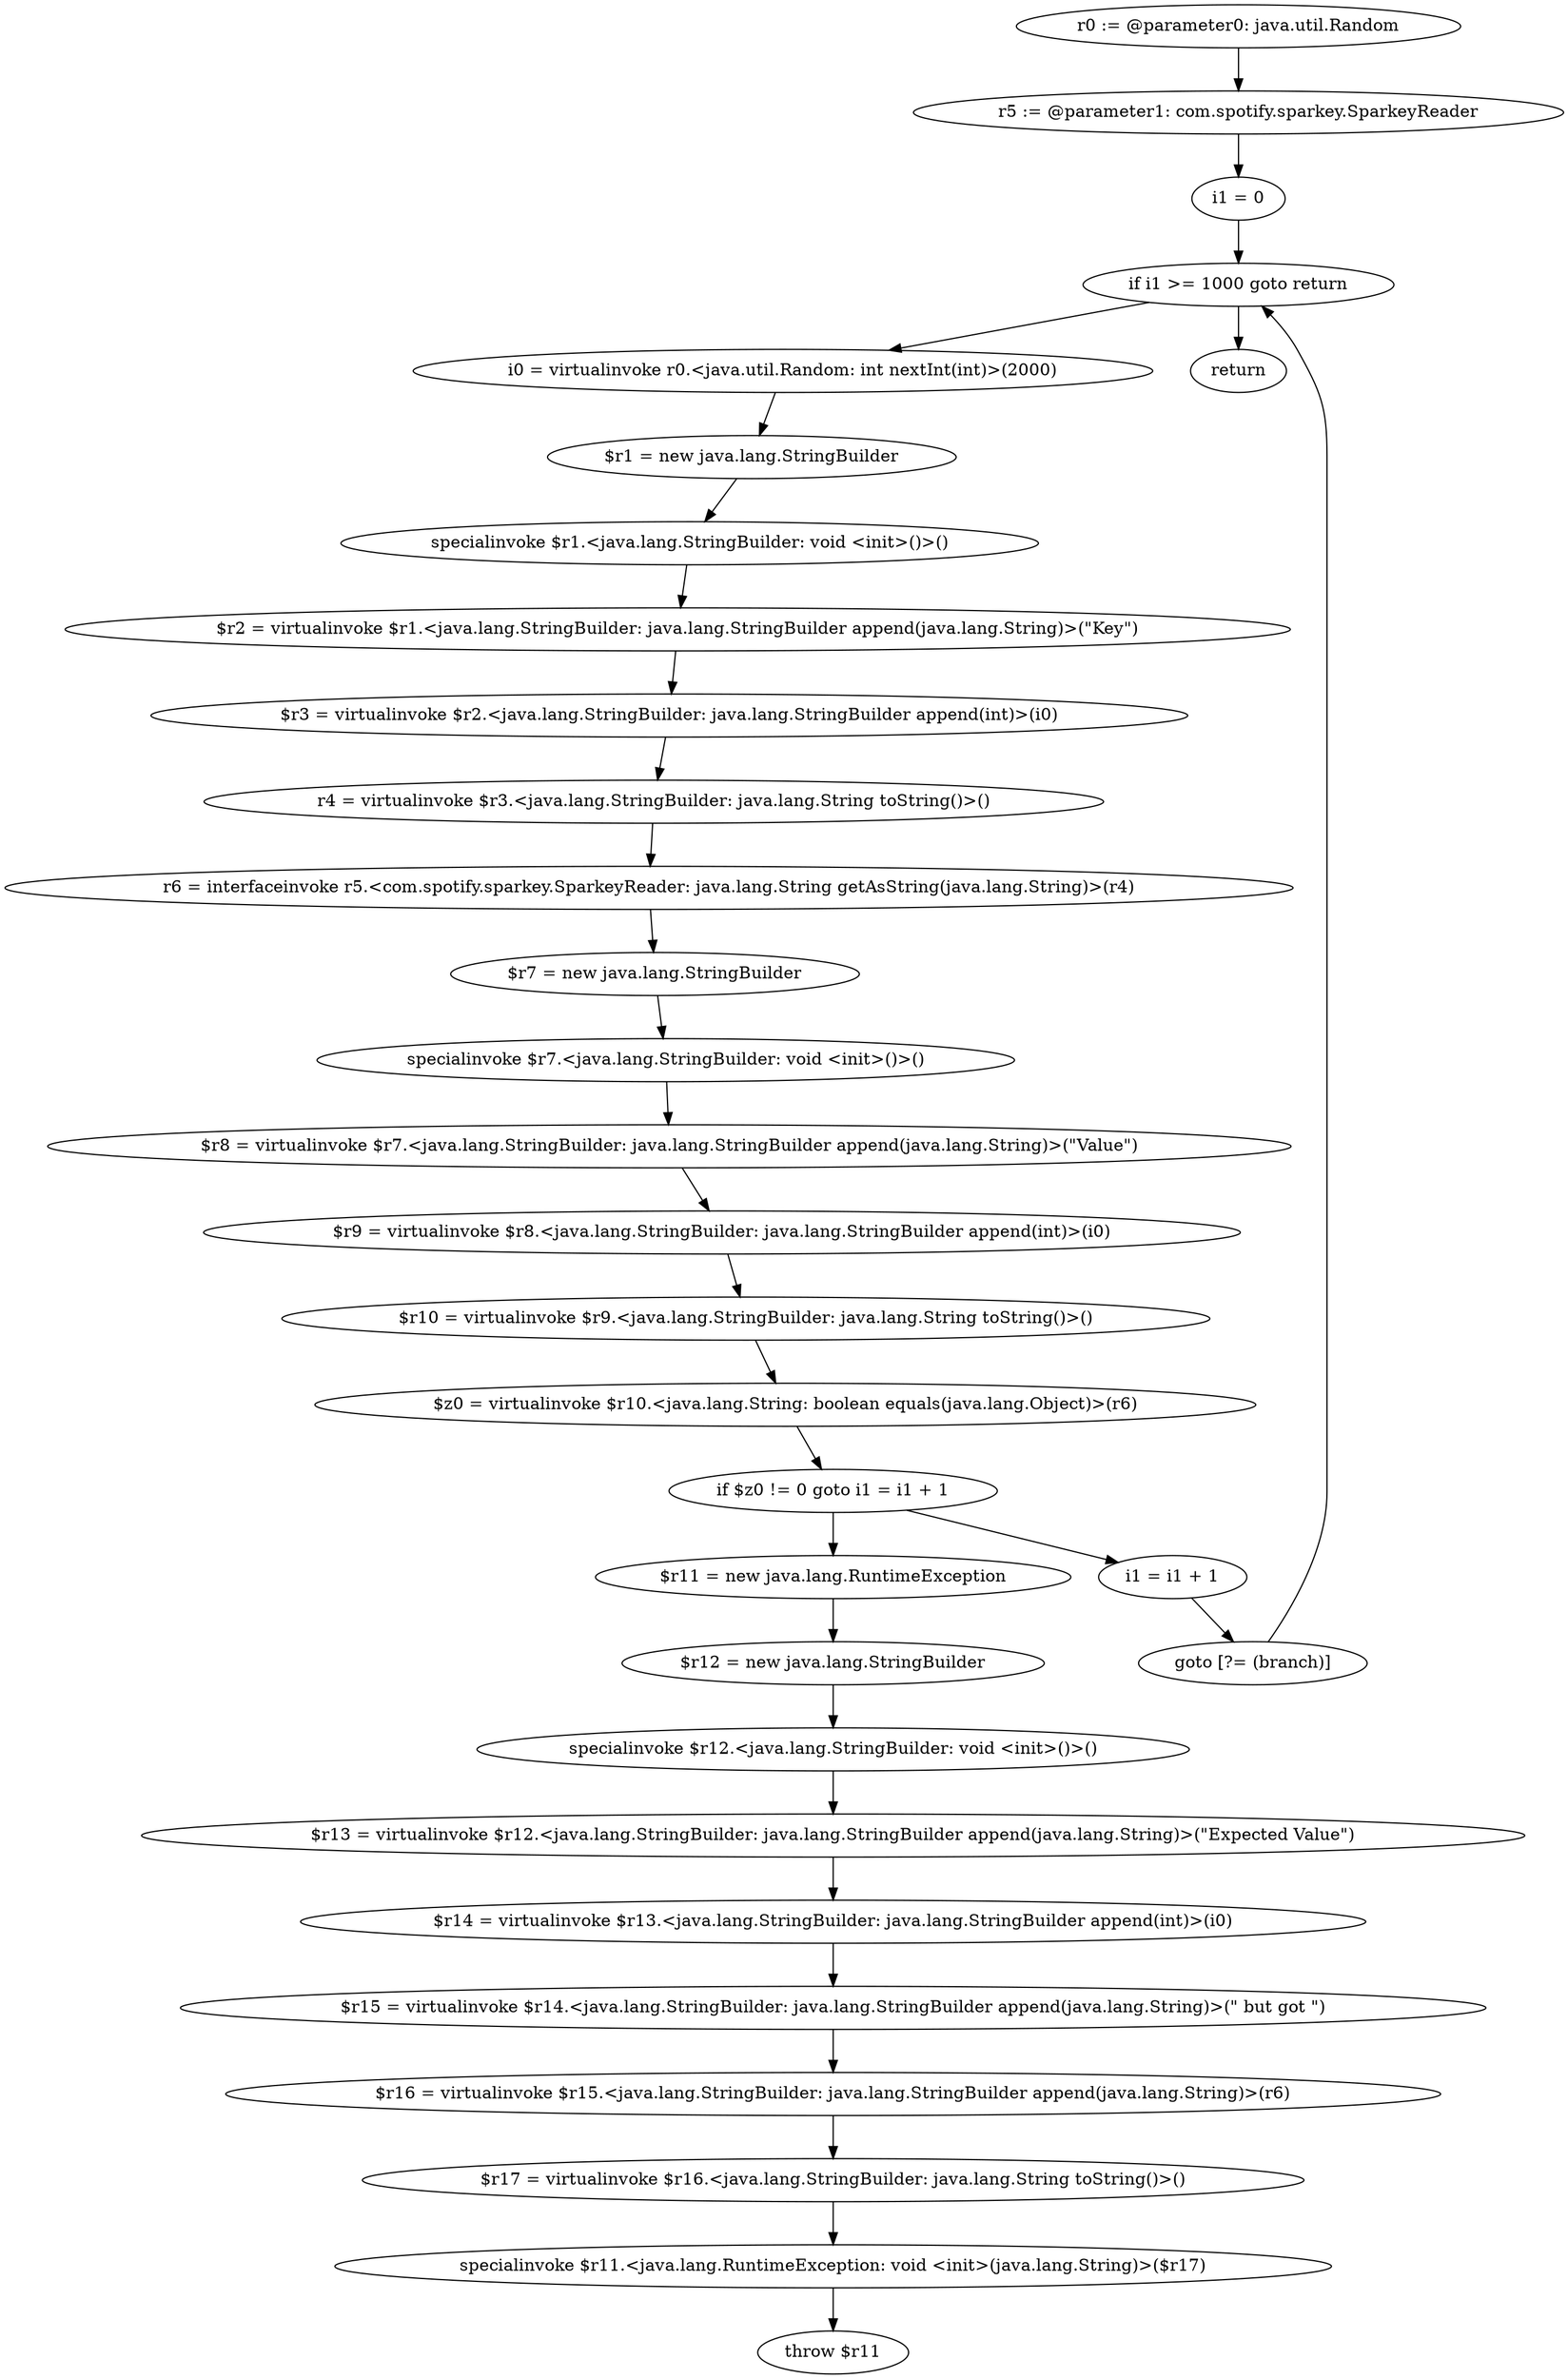 digraph "unitGraph" {
    "r0 := @parameter0: java.util.Random"
    "r5 := @parameter1: com.spotify.sparkey.SparkeyReader"
    "i1 = 0"
    "if i1 >= 1000 goto return"
    "i0 = virtualinvoke r0.<java.util.Random: int nextInt(int)>(2000)"
    "$r1 = new java.lang.StringBuilder"
    "specialinvoke $r1.<java.lang.StringBuilder: void <init>()>()"
    "$r2 = virtualinvoke $r1.<java.lang.StringBuilder: java.lang.StringBuilder append(java.lang.String)>(\"Key\")"
    "$r3 = virtualinvoke $r2.<java.lang.StringBuilder: java.lang.StringBuilder append(int)>(i0)"
    "r4 = virtualinvoke $r3.<java.lang.StringBuilder: java.lang.String toString()>()"
    "r6 = interfaceinvoke r5.<com.spotify.sparkey.SparkeyReader: java.lang.String getAsString(java.lang.String)>(r4)"
    "$r7 = new java.lang.StringBuilder"
    "specialinvoke $r7.<java.lang.StringBuilder: void <init>()>()"
    "$r8 = virtualinvoke $r7.<java.lang.StringBuilder: java.lang.StringBuilder append(java.lang.String)>(\"Value\")"
    "$r9 = virtualinvoke $r8.<java.lang.StringBuilder: java.lang.StringBuilder append(int)>(i0)"
    "$r10 = virtualinvoke $r9.<java.lang.StringBuilder: java.lang.String toString()>()"
    "$z0 = virtualinvoke $r10.<java.lang.String: boolean equals(java.lang.Object)>(r6)"
    "if $z0 != 0 goto i1 = i1 + 1"
    "$r11 = new java.lang.RuntimeException"
    "$r12 = new java.lang.StringBuilder"
    "specialinvoke $r12.<java.lang.StringBuilder: void <init>()>()"
    "$r13 = virtualinvoke $r12.<java.lang.StringBuilder: java.lang.StringBuilder append(java.lang.String)>(\"Expected Value\")"
    "$r14 = virtualinvoke $r13.<java.lang.StringBuilder: java.lang.StringBuilder append(int)>(i0)"
    "$r15 = virtualinvoke $r14.<java.lang.StringBuilder: java.lang.StringBuilder append(java.lang.String)>(\" but got \")"
    "$r16 = virtualinvoke $r15.<java.lang.StringBuilder: java.lang.StringBuilder append(java.lang.String)>(r6)"
    "$r17 = virtualinvoke $r16.<java.lang.StringBuilder: java.lang.String toString()>()"
    "specialinvoke $r11.<java.lang.RuntimeException: void <init>(java.lang.String)>($r17)"
    "throw $r11"
    "i1 = i1 + 1"
    "goto [?= (branch)]"
    "return"
    "r0 := @parameter0: java.util.Random"->"r5 := @parameter1: com.spotify.sparkey.SparkeyReader";
    "r5 := @parameter1: com.spotify.sparkey.SparkeyReader"->"i1 = 0";
    "i1 = 0"->"if i1 >= 1000 goto return";
    "if i1 >= 1000 goto return"->"i0 = virtualinvoke r0.<java.util.Random: int nextInt(int)>(2000)";
    "if i1 >= 1000 goto return"->"return";
    "i0 = virtualinvoke r0.<java.util.Random: int nextInt(int)>(2000)"->"$r1 = new java.lang.StringBuilder";
    "$r1 = new java.lang.StringBuilder"->"specialinvoke $r1.<java.lang.StringBuilder: void <init>()>()";
    "specialinvoke $r1.<java.lang.StringBuilder: void <init>()>()"->"$r2 = virtualinvoke $r1.<java.lang.StringBuilder: java.lang.StringBuilder append(java.lang.String)>(\"Key\")";
    "$r2 = virtualinvoke $r1.<java.lang.StringBuilder: java.lang.StringBuilder append(java.lang.String)>(\"Key\")"->"$r3 = virtualinvoke $r2.<java.lang.StringBuilder: java.lang.StringBuilder append(int)>(i0)";
    "$r3 = virtualinvoke $r2.<java.lang.StringBuilder: java.lang.StringBuilder append(int)>(i0)"->"r4 = virtualinvoke $r3.<java.lang.StringBuilder: java.lang.String toString()>()";
    "r4 = virtualinvoke $r3.<java.lang.StringBuilder: java.lang.String toString()>()"->"r6 = interfaceinvoke r5.<com.spotify.sparkey.SparkeyReader: java.lang.String getAsString(java.lang.String)>(r4)";
    "r6 = interfaceinvoke r5.<com.spotify.sparkey.SparkeyReader: java.lang.String getAsString(java.lang.String)>(r4)"->"$r7 = new java.lang.StringBuilder";
    "$r7 = new java.lang.StringBuilder"->"specialinvoke $r7.<java.lang.StringBuilder: void <init>()>()";
    "specialinvoke $r7.<java.lang.StringBuilder: void <init>()>()"->"$r8 = virtualinvoke $r7.<java.lang.StringBuilder: java.lang.StringBuilder append(java.lang.String)>(\"Value\")";
    "$r8 = virtualinvoke $r7.<java.lang.StringBuilder: java.lang.StringBuilder append(java.lang.String)>(\"Value\")"->"$r9 = virtualinvoke $r8.<java.lang.StringBuilder: java.lang.StringBuilder append(int)>(i0)";
    "$r9 = virtualinvoke $r8.<java.lang.StringBuilder: java.lang.StringBuilder append(int)>(i0)"->"$r10 = virtualinvoke $r9.<java.lang.StringBuilder: java.lang.String toString()>()";
    "$r10 = virtualinvoke $r9.<java.lang.StringBuilder: java.lang.String toString()>()"->"$z0 = virtualinvoke $r10.<java.lang.String: boolean equals(java.lang.Object)>(r6)";
    "$z0 = virtualinvoke $r10.<java.lang.String: boolean equals(java.lang.Object)>(r6)"->"if $z0 != 0 goto i1 = i1 + 1";
    "if $z0 != 0 goto i1 = i1 + 1"->"$r11 = new java.lang.RuntimeException";
    "if $z0 != 0 goto i1 = i1 + 1"->"i1 = i1 + 1";
    "$r11 = new java.lang.RuntimeException"->"$r12 = new java.lang.StringBuilder";
    "$r12 = new java.lang.StringBuilder"->"specialinvoke $r12.<java.lang.StringBuilder: void <init>()>()";
    "specialinvoke $r12.<java.lang.StringBuilder: void <init>()>()"->"$r13 = virtualinvoke $r12.<java.lang.StringBuilder: java.lang.StringBuilder append(java.lang.String)>(\"Expected Value\")";
    "$r13 = virtualinvoke $r12.<java.lang.StringBuilder: java.lang.StringBuilder append(java.lang.String)>(\"Expected Value\")"->"$r14 = virtualinvoke $r13.<java.lang.StringBuilder: java.lang.StringBuilder append(int)>(i0)";
    "$r14 = virtualinvoke $r13.<java.lang.StringBuilder: java.lang.StringBuilder append(int)>(i0)"->"$r15 = virtualinvoke $r14.<java.lang.StringBuilder: java.lang.StringBuilder append(java.lang.String)>(\" but got \")";
    "$r15 = virtualinvoke $r14.<java.lang.StringBuilder: java.lang.StringBuilder append(java.lang.String)>(\" but got \")"->"$r16 = virtualinvoke $r15.<java.lang.StringBuilder: java.lang.StringBuilder append(java.lang.String)>(r6)";
    "$r16 = virtualinvoke $r15.<java.lang.StringBuilder: java.lang.StringBuilder append(java.lang.String)>(r6)"->"$r17 = virtualinvoke $r16.<java.lang.StringBuilder: java.lang.String toString()>()";
    "$r17 = virtualinvoke $r16.<java.lang.StringBuilder: java.lang.String toString()>()"->"specialinvoke $r11.<java.lang.RuntimeException: void <init>(java.lang.String)>($r17)";
    "specialinvoke $r11.<java.lang.RuntimeException: void <init>(java.lang.String)>($r17)"->"throw $r11";
    "i1 = i1 + 1"->"goto [?= (branch)]";
    "goto [?= (branch)]"->"if i1 >= 1000 goto return";
}
